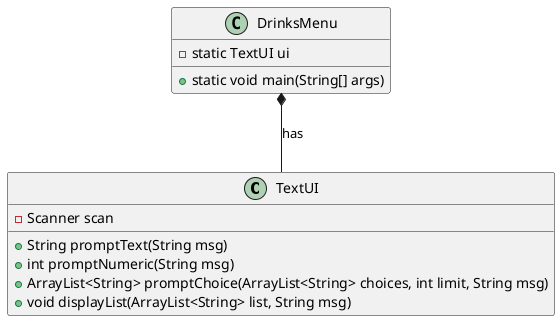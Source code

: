 @startuml

class TextUI {
- Scanner scan
' shows a message and returns the user's input as a String
+ String promptText(String msg)
' shows a message and returns the user's input as an integer
+ int promptNumeric(String msg)
' shows the options, promts for choices until limit is reached, and returns the user's choices as a list
+ ArrayList<String> promptChoice(ArrayList<String> choices, int limit, String msg)
' shows a message and lists the content of a list
+ void displayList(ArrayList<String> list, String msg)
}

class DrinksMenu {
- static TextUI ui
+ static void main(String[] args)
}
DrinksMenu *-- TextUI: has
@endumluml